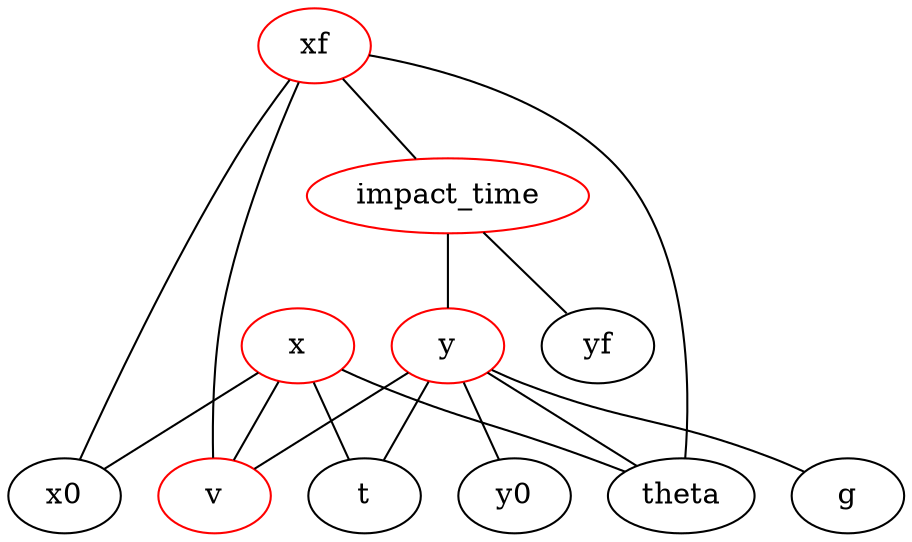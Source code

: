 graph{

    x0[color="#000000"];
    y0[color="#000000"];
    v[color="#FF0000"];
    theta[color="#000000"];
    g[color="#000000"];
    yf[color="#000000"];
    t[color="#000000"];
    x[color="#FF0000"];
    y[color="#FF0000"];
    impact_time[color="#FF0000"];
    xf[color="#FF0000"];

    x -- x0
    x -- v
    x -- theta
    x -- t

    y -- y0
    y -- v
    y -- theta
    y -- t
    y -- g

    impact_time -- y
    impact_time -- yf
    
    xf -- x0
    xf -- v
    xf -- theta
    xf -- impact_time
}

